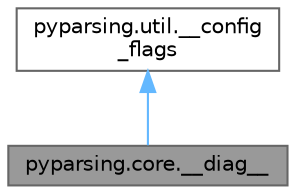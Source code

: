 digraph "pyparsing.core.__diag__"
{
 // LATEX_PDF_SIZE
  bgcolor="transparent";
  edge [fontname=Helvetica,fontsize=10,labelfontname=Helvetica,labelfontsize=10];
  node [fontname=Helvetica,fontsize=10,shape=box,height=0.2,width=0.4];
  Node1 [id="Node000001",label="pyparsing.core.__diag__",height=0.2,width=0.4,color="gray40", fillcolor="grey60", style="filled", fontcolor="black",tooltip=" "];
  Node2 -> Node1 [id="edge2_Node000001_Node000002",dir="back",color="steelblue1",style="solid",tooltip=" "];
  Node2 [id="Node000002",label="pyparsing.util.__config\l_flags",height=0.2,width=0.4,color="gray40", fillcolor="white", style="filled",URL="$d0/d49/classpyparsing_1_1util_1_1____config__flags.html",tooltip=" "];
}
